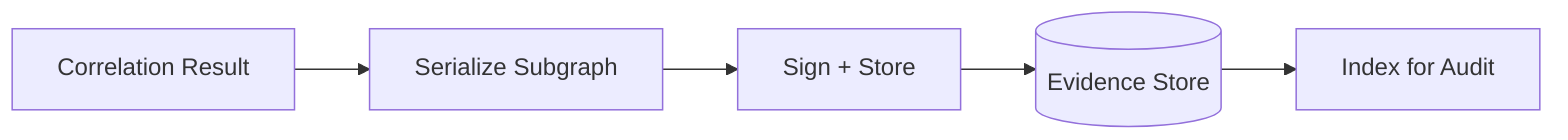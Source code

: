 flowchart LR
  Q[Correlation Result] --> E1[Serialize Subgraph]
  E1 --> E2[Sign + Store]
  E2 --> EV[(Evidence Store)]
  EV --> IDX[Index for Audit]